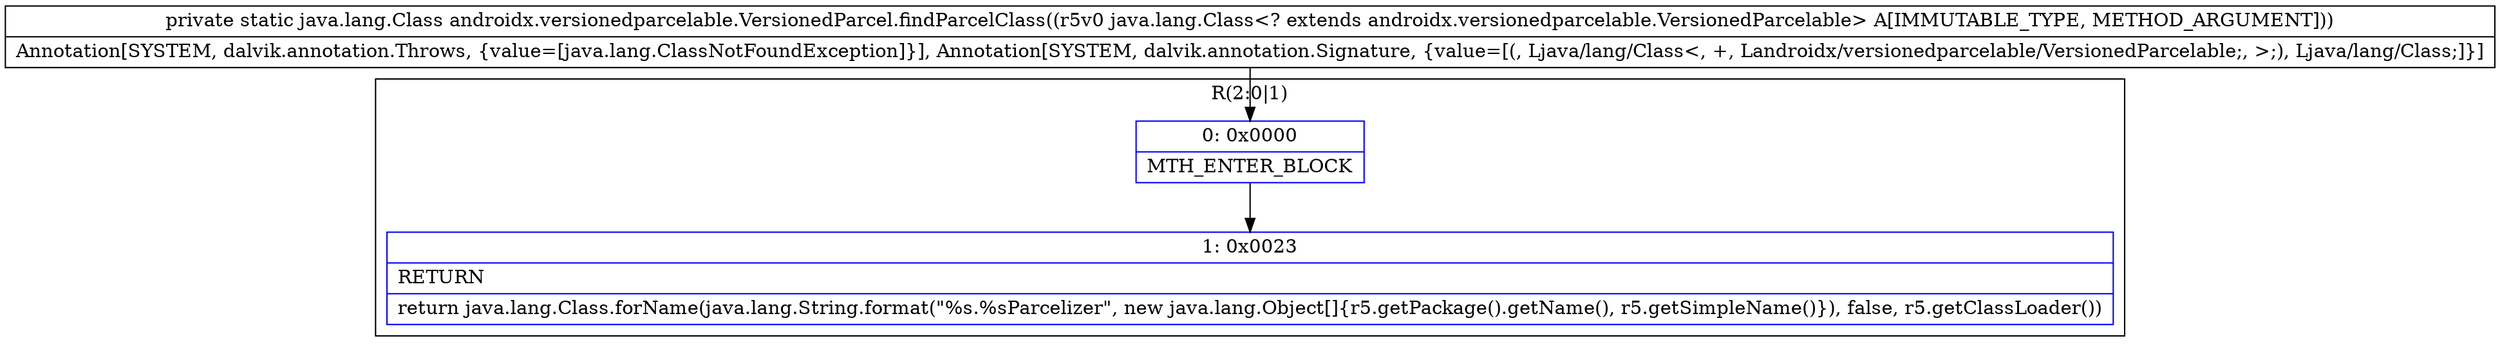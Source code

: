 digraph "CFG forandroidx.versionedparcelable.VersionedParcel.findParcelClass(Ljava\/lang\/Class;)Ljava\/lang\/Class;" {
subgraph cluster_Region_1997848493 {
label = "R(2:0|1)";
node [shape=record,color=blue];
Node_0 [shape=record,label="{0\:\ 0x0000|MTH_ENTER_BLOCK\l}"];
Node_1 [shape=record,label="{1\:\ 0x0023|RETURN\l|return java.lang.Class.forName(java.lang.String.format(\"%s.%sParcelizer\", new java.lang.Object[]\{r5.getPackage().getName(), r5.getSimpleName()\}), false, r5.getClassLoader())\l}"];
}
MethodNode[shape=record,label="{private static java.lang.Class androidx.versionedparcelable.VersionedParcel.findParcelClass((r5v0 java.lang.Class\<? extends androidx.versionedparcelable.VersionedParcelable\> A[IMMUTABLE_TYPE, METHOD_ARGUMENT]))  | Annotation[SYSTEM, dalvik.annotation.Throws, \{value=[java.lang.ClassNotFoundException]\}], Annotation[SYSTEM, dalvik.annotation.Signature, \{value=[(, Ljava\/lang\/Class\<, +, Landroidx\/versionedparcelable\/VersionedParcelable;, \>;), Ljava\/lang\/Class;]\}]\l}"];
MethodNode -> Node_0;
Node_0 -> Node_1;
}

